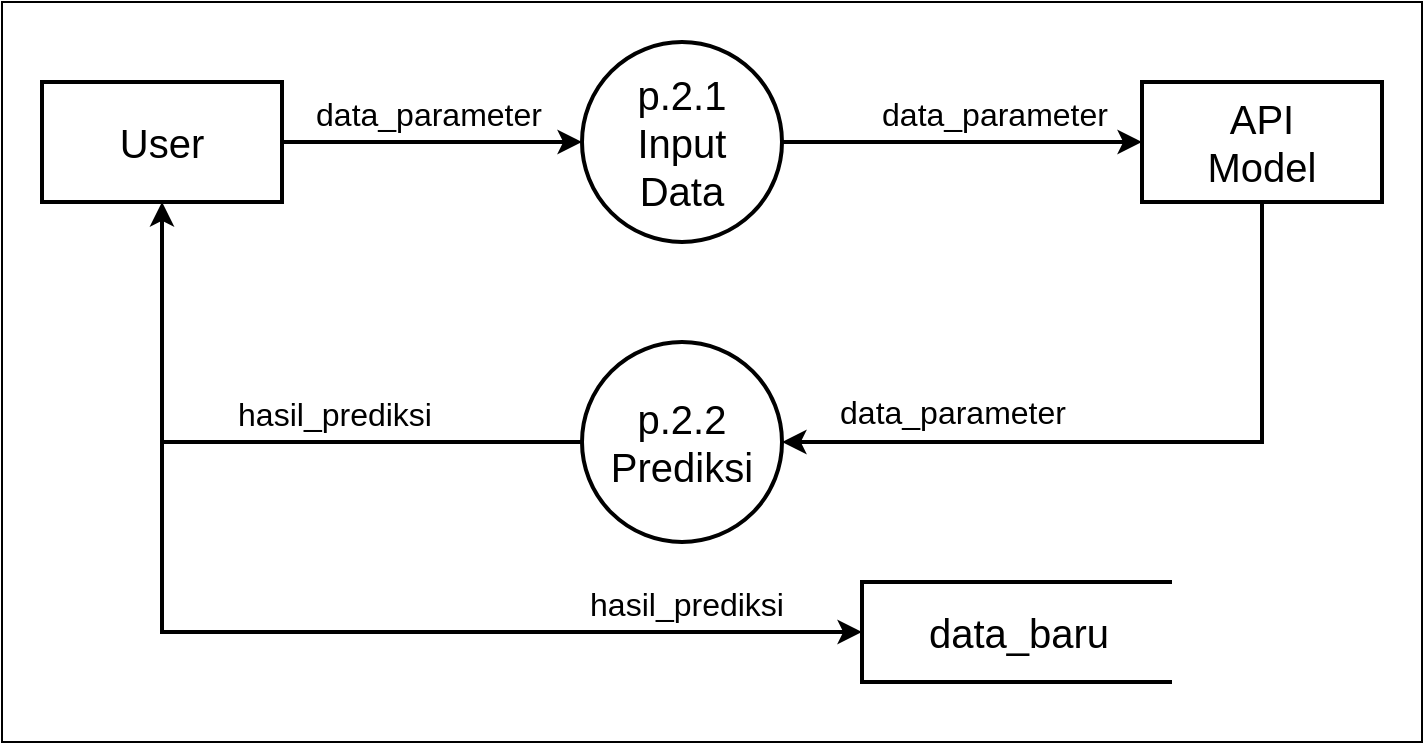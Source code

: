 <mxfile version="14.9.2" type="device"><diagram id="PoUpnt4ovMgy_PfYXlUn" name="Page-1"><mxGraphModel dx="1365" dy="761" grid="1" gridSize="10" guides="1" tooltips="1" connect="1" arrows="1" fold="1" page="1" pageScale="1" pageWidth="850" pageHeight="1100" math="0" shadow="0"><root><mxCell id="0"/><mxCell id="1" parent="0"/><mxCell id="89F9n18DCLyNWHoTUiDB-17" value="" style="group" vertex="1" connectable="0" parent="1"><mxGeometry x="90" y="220" width="710" height="370" as="geometry"/></mxCell><mxCell id="89F9n18DCLyNWHoTUiDB-16" value="" style="rounded=0;whiteSpace=wrap;html=1;labelBackgroundColor=none;strokeWidth=1;verticalAlign=bottom;" vertex="1" parent="89F9n18DCLyNWHoTUiDB-17"><mxGeometry width="710" height="370" as="geometry"/></mxCell><mxCell id="89F9n18DCLyNWHoTUiDB-1" value="&lt;font style=&quot;font-size: 20px&quot;&gt;User&lt;/font&gt;" style="rounded=0;whiteSpace=wrap;html=1;strokeWidth=2;" vertex="1" parent="89F9n18DCLyNWHoTUiDB-17"><mxGeometry x="20" y="40" width="120" height="60" as="geometry"/></mxCell><mxCell id="89F9n18DCLyNWHoTUiDB-2" value="&lt;font style=&quot;font-size: 20px&quot;&gt;API&lt;br&gt;Model&lt;br&gt;&lt;/font&gt;" style="rounded=0;whiteSpace=wrap;html=1;strokeWidth=2;" vertex="1" parent="89F9n18DCLyNWHoTUiDB-17"><mxGeometry x="570" y="40" width="120" height="60" as="geometry"/></mxCell><mxCell id="89F9n18DCLyNWHoTUiDB-3" value="&lt;font style=&quot;font-size: 20px&quot;&gt;p.2.1&lt;br&gt;Input&lt;br&gt;Data&lt;/font&gt;" style="ellipse;whiteSpace=wrap;html=1;aspect=fixed;strokeWidth=2;" vertex="1" parent="89F9n18DCLyNWHoTUiDB-17"><mxGeometry x="290" y="20" width="100" height="100" as="geometry"/></mxCell><mxCell id="89F9n18DCLyNWHoTUiDB-4" value="&lt;font style=&quot;font-size: 20px&quot;&gt;p.2.2&lt;br&gt;Prediksi&lt;br&gt;&lt;/font&gt;" style="ellipse;whiteSpace=wrap;html=1;aspect=fixed;strokeWidth=2;" vertex="1" parent="89F9n18DCLyNWHoTUiDB-17"><mxGeometry x="290" y="170" width="100" height="100" as="geometry"/></mxCell><mxCell id="89F9n18DCLyNWHoTUiDB-5" value="&lt;font style=&quot;font-size: 20px&quot;&gt;data_baru&lt;/font&gt;" style="strokeWidth=2;html=1;shape=mxgraph.flowchart.annotation_1;align=center;pointerEvents=1;" vertex="1" parent="89F9n18DCLyNWHoTUiDB-17"><mxGeometry x="430" y="290" width="155" height="50" as="geometry"/></mxCell><mxCell id="89F9n18DCLyNWHoTUiDB-6" value="" style="endArrow=classic;html=1;strokeWidth=2;exitX=1;exitY=0.5;exitDx=0;exitDy=0;entryX=0;entryY=0.5;entryDx=0;entryDy=0;" edge="1" parent="89F9n18DCLyNWHoTUiDB-17" source="89F9n18DCLyNWHoTUiDB-1" target="89F9n18DCLyNWHoTUiDB-3"><mxGeometry width="50" height="50" relative="1" as="geometry"><mxPoint x="350" y="240" as="sourcePoint"/><mxPoint x="400" y="190" as="targetPoint"/></mxGeometry></mxCell><mxCell id="89F9n18DCLyNWHoTUiDB-7" value="&lt;font style=&quot;font-size: 16px&quot;&gt;data_parameter&lt;/font&gt;" style="edgeLabel;html=1;align=center;verticalAlign=bottom;resizable=0;points=[];" vertex="1" connectable="0" parent="89F9n18DCLyNWHoTUiDB-6"><mxGeometry x="-0.271" y="-1" relative="1" as="geometry"><mxPoint x="18" y="-4" as="offset"/></mxGeometry></mxCell><mxCell id="89F9n18DCLyNWHoTUiDB-8" value="" style="endArrow=classic;html=1;strokeWidth=2;exitX=1;exitY=0.5;exitDx=0;exitDy=0;entryX=0;entryY=0.5;entryDx=0;entryDy=0;" edge="1" parent="89F9n18DCLyNWHoTUiDB-17" source="89F9n18DCLyNWHoTUiDB-3" target="89F9n18DCLyNWHoTUiDB-2"><mxGeometry width="50" height="50" relative="1" as="geometry"><mxPoint x="320" y="200" as="sourcePoint"/><mxPoint x="370" y="150" as="targetPoint"/></mxGeometry></mxCell><mxCell id="89F9n18DCLyNWHoTUiDB-9" value="&lt;font style=&quot;font-size: 16px&quot;&gt;data_parameter&lt;/font&gt;" style="edgeLabel;html=1;align=center;verticalAlign=bottom;resizable=0;points=[];labelBackgroundColor=none;" vertex="1" connectable="0" parent="89F9n18DCLyNWHoTUiDB-8"><mxGeometry x="-0.33" y="2" relative="1" as="geometry"><mxPoint x="45" y="-1" as="offset"/></mxGeometry></mxCell><mxCell id="89F9n18DCLyNWHoTUiDB-10" value="" style="endArrow=classic;html=1;strokeWidth=2;exitX=0.5;exitY=1;exitDx=0;exitDy=0;entryX=1;entryY=0.5;entryDx=0;entryDy=0;rounded=0;" edge="1" parent="89F9n18DCLyNWHoTUiDB-17" source="89F9n18DCLyNWHoTUiDB-2" target="89F9n18DCLyNWHoTUiDB-4"><mxGeometry width="50" height="50" relative="1" as="geometry"><mxPoint x="350" y="250" as="sourcePoint"/><mxPoint x="400" y="200" as="targetPoint"/><Array as="points"><mxPoint x="630" y="220"/></Array></mxGeometry></mxCell><mxCell id="89F9n18DCLyNWHoTUiDB-13" value="&lt;font style=&quot;font-size: 16px&quot;&gt;data_parameter&lt;/font&gt;" style="edgeLabel;html=1;align=center;verticalAlign=bottom;resizable=0;points=[];labelBackgroundColor=none;" vertex="1" connectable="0" parent="89F9n18DCLyNWHoTUiDB-10"><mxGeometry x="0.722" relative="1" as="geometry"><mxPoint x="35" y="-4" as="offset"/></mxGeometry></mxCell><mxCell id="89F9n18DCLyNWHoTUiDB-11" value="" style="endArrow=classic;html=1;strokeWidth=2;exitX=0;exitY=0.5;exitDx=0;exitDy=0;entryX=0.5;entryY=1;entryDx=0;entryDy=0;rounded=0;" edge="1" parent="89F9n18DCLyNWHoTUiDB-17" source="89F9n18DCLyNWHoTUiDB-4" target="89F9n18DCLyNWHoTUiDB-1"><mxGeometry width="50" height="50" relative="1" as="geometry"><mxPoint x="350" y="250" as="sourcePoint"/><mxPoint x="400" y="200" as="targetPoint"/><Array as="points"><mxPoint x="80" y="220"/></Array></mxGeometry></mxCell><mxCell id="89F9n18DCLyNWHoTUiDB-12" value="" style="endArrow=classic;html=1;strokeWidth=2;exitX=0;exitY=0.5;exitDx=0;exitDy=0;entryX=0;entryY=0.5;entryDx=0;entryDy=0;entryPerimeter=0;rounded=0;" edge="1" parent="89F9n18DCLyNWHoTUiDB-17" source="89F9n18DCLyNWHoTUiDB-4" target="89F9n18DCLyNWHoTUiDB-5"><mxGeometry width="50" height="50" relative="1" as="geometry"><mxPoint x="350" y="250" as="sourcePoint"/><mxPoint x="400" y="200" as="targetPoint"/><Array as="points"><mxPoint x="80" y="220"/><mxPoint x="80" y="315"/></Array></mxGeometry></mxCell><mxCell id="89F9n18DCLyNWHoTUiDB-14" value="&lt;font style=&quot;font-size: 16px&quot;&gt;hasil_prediksi&lt;/font&gt;" style="edgeLabel;html=1;align=center;verticalAlign=bottom;resizable=0;points=[];" vertex="1" connectable="0" parent="89F9n18DCLyNWHoTUiDB-12"><mxGeometry x="-0.581" y="-1" relative="1" as="geometry"><mxPoint x="13" y="-2" as="offset"/></mxGeometry></mxCell><mxCell id="89F9n18DCLyNWHoTUiDB-15" value="&lt;font style=&quot;font-size: 16px&quot;&gt;hasil_prediksi&lt;/font&gt;" style="edgeLabel;html=1;align=center;verticalAlign=bottom;resizable=0;points=[];" vertex="1" connectable="0" parent="89F9n18DCLyNWHoTUiDB-12"><mxGeometry x="0.603" y="2" relative="1" as="geometry"><mxPoint x="42" y="-1" as="offset"/></mxGeometry></mxCell></root></mxGraphModel></diagram></mxfile>